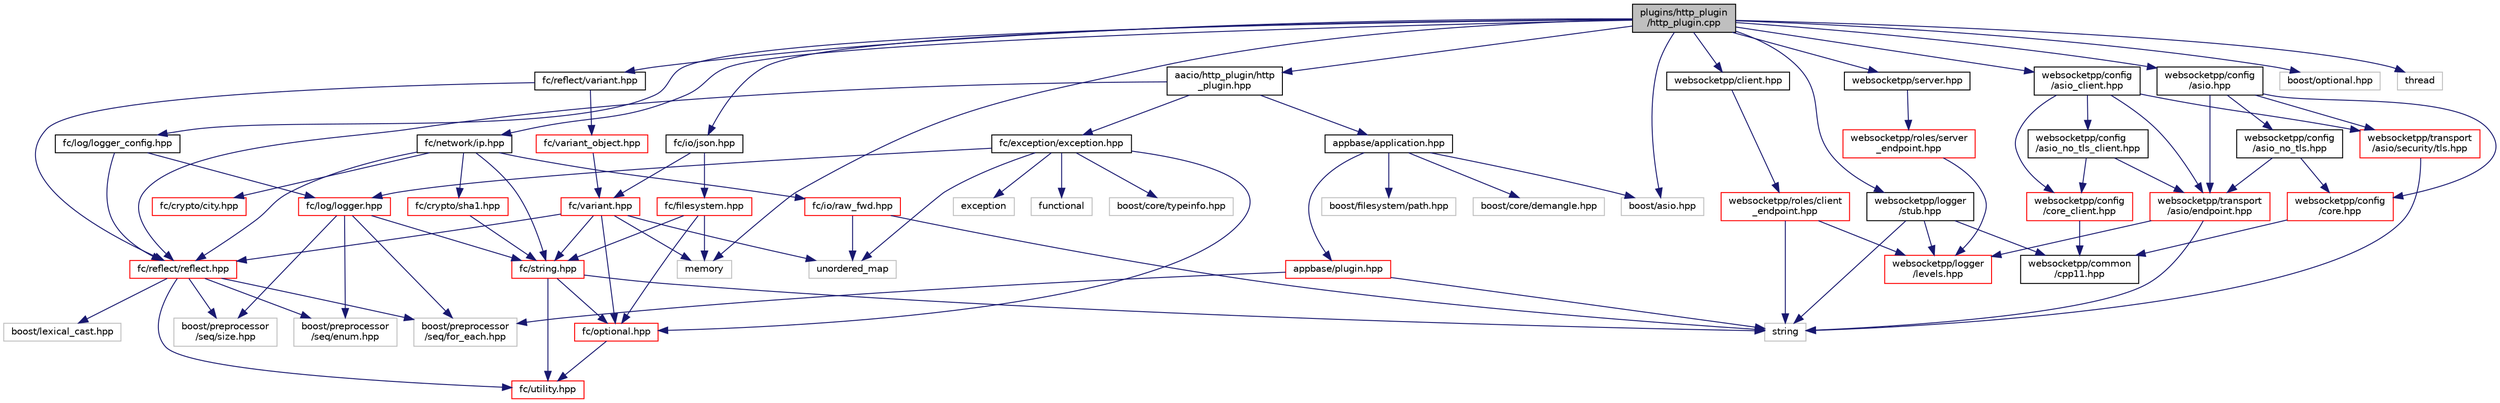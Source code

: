 digraph "plugins/http_plugin/http_plugin.cpp"
{
  edge [fontname="Helvetica",fontsize="10",labelfontname="Helvetica",labelfontsize="10"];
  node [fontname="Helvetica",fontsize="10",shape=record];
  Node0 [label="plugins/http_plugin\l/http_plugin.cpp",height=0.2,width=0.4,color="black", fillcolor="grey75", style="filled", fontcolor="black"];
  Node0 -> Node1 [color="midnightblue",fontsize="10",style="solid"];
  Node1 [label="aacio/http_plugin/http\l_plugin.hpp",height=0.2,width=0.4,color="black", fillcolor="white", style="filled",URL="$http__plugin_8hpp.html"];
  Node1 -> Node2 [color="midnightblue",fontsize="10",style="solid"];
  Node2 [label="appbase/application.hpp",height=0.2,width=0.4,color="black", fillcolor="white", style="filled",URL="$application_8hpp_source.html"];
  Node2 -> Node3 [color="midnightblue",fontsize="10",style="solid"];
  Node3 [label="appbase/plugin.hpp",height=0.2,width=0.4,color="red", fillcolor="white", style="filled",URL="$plugin_8hpp_source.html"];
  Node3 -> Node5 [color="midnightblue",fontsize="10",style="solid"];
  Node5 [label="boost/preprocessor\l/seq/for_each.hpp",height=0.2,width=0.4,color="grey75", fillcolor="white", style="filled"];
  Node3 -> Node6 [color="midnightblue",fontsize="10",style="solid"];
  Node6 [label="string",height=0.2,width=0.4,color="grey75", fillcolor="white", style="filled"];
  Node2 -> Node9 [color="midnightblue",fontsize="10",style="solid"];
  Node9 [label="boost/filesystem/path.hpp",height=0.2,width=0.4,color="grey75", fillcolor="white", style="filled"];
  Node2 -> Node10 [color="midnightblue",fontsize="10",style="solid"];
  Node10 [label="boost/core/demangle.hpp",height=0.2,width=0.4,color="grey75", fillcolor="white", style="filled"];
  Node2 -> Node11 [color="midnightblue",fontsize="10",style="solid"];
  Node11 [label="boost/asio.hpp",height=0.2,width=0.4,color="grey75", fillcolor="white", style="filled"];
  Node1 -> Node12 [color="midnightblue",fontsize="10",style="solid"];
  Node12 [label="fc/exception/exception.hpp",height=0.2,width=0.4,color="black", fillcolor="white", style="filled",URL="$exception_8hpp.html",tooltip="Defines exception&#39;s used by fc. "];
  Node12 -> Node13 [color="midnightblue",fontsize="10",style="solid"];
  Node13 [label="fc/log/logger.hpp",height=0.2,width=0.4,color="red", fillcolor="white", style="filled",URL="$logger_8hpp_source.html"];
  Node13 -> Node14 [color="midnightblue",fontsize="10",style="solid"];
  Node14 [label="fc/string.hpp",height=0.2,width=0.4,color="red", fillcolor="white", style="filled",URL="$string_8hpp_source.html"];
  Node14 -> Node15 [color="midnightblue",fontsize="10",style="solid"];
  Node15 [label="fc/utility.hpp",height=0.2,width=0.4,color="red", fillcolor="white", style="filled",URL="$utility_8hpp_source.html"];
  Node14 -> Node21 [color="midnightblue",fontsize="10",style="solid"];
  Node21 [label="fc/optional.hpp",height=0.2,width=0.4,color="red", fillcolor="white", style="filled",URL="$libraries_2fc_2include_2fc_2optional_8hpp_source.html"];
  Node21 -> Node15 [color="midnightblue",fontsize="10",style="solid"];
  Node14 -> Node6 [color="midnightblue",fontsize="10",style="solid"];
  Node13 -> Node5 [color="midnightblue",fontsize="10",style="solid"];
  Node13 -> Node27 [color="midnightblue",fontsize="10",style="solid"];
  Node27 [label="boost/preprocessor\l/seq/enum.hpp",height=0.2,width=0.4,color="grey75", fillcolor="white", style="filled"];
  Node13 -> Node28 [color="midnightblue",fontsize="10",style="solid"];
  Node28 [label="boost/preprocessor\l/seq/size.hpp",height=0.2,width=0.4,color="grey75", fillcolor="white", style="filled"];
  Node12 -> Node21 [color="midnightblue",fontsize="10",style="solid"];
  Node12 -> Node52 [color="midnightblue",fontsize="10",style="solid"];
  Node52 [label="exception",height=0.2,width=0.4,color="grey75", fillcolor="white", style="filled"];
  Node12 -> Node53 [color="midnightblue",fontsize="10",style="solid"];
  Node53 [label="functional",height=0.2,width=0.4,color="grey75", fillcolor="white", style="filled"];
  Node12 -> Node45 [color="midnightblue",fontsize="10",style="solid"];
  Node45 [label="unordered_map",height=0.2,width=0.4,color="grey75", fillcolor="white", style="filled"];
  Node12 -> Node54 [color="midnightblue",fontsize="10",style="solid"];
  Node54 [label="boost/core/typeinfo.hpp",height=0.2,width=0.4,color="grey75", fillcolor="white", style="filled"];
  Node1 -> Node25 [color="midnightblue",fontsize="10",style="solid"];
  Node25 [label="fc/reflect/reflect.hpp",height=0.2,width=0.4,color="red", fillcolor="white", style="filled",URL="$libraries_2fc_2include_2fc_2reflect_2reflect_8hpp_source.html"];
  Node25 -> Node15 [color="midnightblue",fontsize="10",style="solid"];
  Node25 -> Node26 [color="midnightblue",fontsize="10",style="solid"];
  Node26 [label="boost/lexical_cast.hpp",height=0.2,width=0.4,color="grey75", fillcolor="white", style="filled"];
  Node25 -> Node5 [color="midnightblue",fontsize="10",style="solid"];
  Node25 -> Node27 [color="midnightblue",fontsize="10",style="solid"];
  Node25 -> Node28 [color="midnightblue",fontsize="10",style="solid"];
  Node0 -> Node55 [color="midnightblue",fontsize="10",style="solid"];
  Node55 [label="fc/network/ip.hpp",height=0.2,width=0.4,color="black", fillcolor="white", style="filled",URL="$ip_8hpp_source.html"];
  Node55 -> Node14 [color="midnightblue",fontsize="10",style="solid"];
  Node55 -> Node56 [color="midnightblue",fontsize="10",style="solid"];
  Node56 [label="fc/crypto/sha1.hpp",height=0.2,width=0.4,color="red", fillcolor="white", style="filled",URL="$include_2fc_2crypto_2sha1_8hpp_source.html"];
  Node56 -> Node14 [color="midnightblue",fontsize="10",style="solid"];
  Node55 -> Node57 [color="midnightblue",fontsize="10",style="solid"];
  Node57 [label="fc/io/raw_fwd.hpp",height=0.2,width=0.4,color="red", fillcolor="white", style="filled",URL="$raw__fwd_8hpp_source.html"];
  Node57 -> Node6 [color="midnightblue",fontsize="10",style="solid"];
  Node57 -> Node45 [color="midnightblue",fontsize="10",style="solid"];
  Node55 -> Node61 [color="midnightblue",fontsize="10",style="solid"];
  Node61 [label="fc/crypto/city.hpp",height=0.2,width=0.4,color="red", fillcolor="white", style="filled",URL="$city_8hpp_source.html"];
  Node55 -> Node25 [color="midnightblue",fontsize="10",style="solid"];
  Node0 -> Node66 [color="midnightblue",fontsize="10",style="solid"];
  Node66 [label="fc/log/logger_config.hpp",height=0.2,width=0.4,color="black", fillcolor="white", style="filled",URL="$logger__config_8hpp_source.html"];
  Node66 -> Node13 [color="midnightblue",fontsize="10",style="solid"];
  Node66 -> Node25 [color="midnightblue",fontsize="10",style="solid"];
  Node0 -> Node67 [color="midnightblue",fontsize="10",style="solid"];
  Node67 [label="fc/reflect/variant.hpp",height=0.2,width=0.4,color="black", fillcolor="white", style="filled",URL="$reflect_2variant_8hpp_source.html"];
  Node67 -> Node25 [color="midnightblue",fontsize="10",style="solid"];
  Node67 -> Node41 [color="midnightblue",fontsize="10",style="solid"];
  Node41 [label="fc/variant_object.hpp",height=0.2,width=0.4,color="red", fillcolor="white", style="filled",URL="$variant__object_8hpp_source.html"];
  Node41 -> Node42 [color="midnightblue",fontsize="10",style="solid"];
  Node42 [label="fc/variant.hpp",height=0.2,width=0.4,color="red", fillcolor="white", style="filled",URL="$variant_8hpp_source.html"];
  Node42 -> Node43 [color="midnightblue",fontsize="10",style="solid"];
  Node43 [label="memory",height=0.2,width=0.4,color="grey75", fillcolor="white", style="filled"];
  Node42 -> Node45 [color="midnightblue",fontsize="10",style="solid"];
  Node42 -> Node21 [color="midnightblue",fontsize="10",style="solid"];
  Node42 -> Node14 [color="midnightblue",fontsize="10",style="solid"];
  Node42 -> Node25 [color="midnightblue",fontsize="10",style="solid"];
  Node0 -> Node68 [color="midnightblue",fontsize="10",style="solid"];
  Node68 [label="fc/io/json.hpp",height=0.2,width=0.4,color="black", fillcolor="white", style="filled",URL="$json_8hpp_source.html"];
  Node68 -> Node42 [color="midnightblue",fontsize="10",style="solid"];
  Node68 -> Node69 [color="midnightblue",fontsize="10",style="solid"];
  Node69 [label="fc/filesystem.hpp",height=0.2,width=0.4,color="red", fillcolor="white", style="filled",URL="$filesystem_8hpp_source.html"];
  Node69 -> Node43 [color="midnightblue",fontsize="10",style="solid"];
  Node69 -> Node14 [color="midnightblue",fontsize="10",style="solid"];
  Node69 -> Node21 [color="midnightblue",fontsize="10",style="solid"];
  Node0 -> Node11 [color="midnightblue",fontsize="10",style="solid"];
  Node0 -> Node70 [color="midnightblue",fontsize="10",style="solid"];
  Node70 [label="boost/optional.hpp",height=0.2,width=0.4,color="grey75", fillcolor="white", style="filled"];
  Node0 -> Node71 [color="midnightblue",fontsize="10",style="solid"];
  Node71 [label="websocketpp/config\l/asio_client.hpp",height=0.2,width=0.4,color="black", fillcolor="white", style="filled",URL="$asio__client_8hpp_source.html"];
  Node71 -> Node72 [color="midnightblue",fontsize="10",style="solid"];
  Node72 [label="websocketpp/config\l/core_client.hpp",height=0.2,width=0.4,color="red", fillcolor="white", style="filled",URL="$core__client_8hpp_source.html"];
  Node72 -> Node74 [color="midnightblue",fontsize="10",style="solid"];
  Node74 [label="websocketpp/common\l/cpp11.hpp",height=0.2,width=0.4,color="black", fillcolor="white", style="filled",URL="$cpp11_8hpp_source.html"];
  Node71 -> Node134 [color="midnightblue",fontsize="10",style="solid"];
  Node134 [label="websocketpp/transport\l/asio/endpoint.hpp",height=0.2,width=0.4,color="red", fillcolor="white", style="filled",URL="$transport_2asio_2endpoint_8hpp_source.html"];
  Node134 -> Node103 [color="midnightblue",fontsize="10",style="solid"];
  Node103 [label="websocketpp/logger\l/levels.hpp",height=0.2,width=0.4,color="red", fillcolor="white", style="filled",URL="$levels_8hpp_source.html"];
  Node134 -> Node6 [color="midnightblue",fontsize="10",style="solid"];
  Node71 -> Node145 [color="midnightblue",fontsize="10",style="solid"];
  Node145 [label="websocketpp/transport\l/asio/security/tls.hpp",height=0.2,width=0.4,color="red", fillcolor="white", style="filled",URL="$tls_8hpp_source.html"];
  Node145 -> Node6 [color="midnightblue",fontsize="10",style="solid"];
  Node71 -> Node148 [color="midnightblue",fontsize="10",style="solid"];
  Node148 [label="websocketpp/config\l/asio_no_tls_client.hpp",height=0.2,width=0.4,color="black", fillcolor="white", style="filled",URL="$asio__no__tls__client_8hpp_source.html"];
  Node148 -> Node72 [color="midnightblue",fontsize="10",style="solid"];
  Node148 -> Node134 [color="midnightblue",fontsize="10",style="solid"];
  Node0 -> Node149 [color="midnightblue",fontsize="10",style="solid"];
  Node149 [label="websocketpp/config\l/asio.hpp",height=0.2,width=0.4,color="black", fillcolor="white", style="filled",URL="$config_2asio_8hpp_source.html"];
  Node149 -> Node150 [color="midnightblue",fontsize="10",style="solid"];
  Node150 [label="websocketpp/config\l/core.hpp",height=0.2,width=0.4,color="red", fillcolor="white", style="filled",URL="$libraries_2fc_2vendor_2websocketpp_2websocketpp_2config_2core_8hpp_source.html"];
  Node150 -> Node74 [color="midnightblue",fontsize="10",style="solid"];
  Node149 -> Node134 [color="midnightblue",fontsize="10",style="solid"];
  Node149 -> Node145 [color="midnightblue",fontsize="10",style="solid"];
  Node149 -> Node152 [color="midnightblue",fontsize="10",style="solid"];
  Node152 [label="websocketpp/config\l/asio_no_tls.hpp",height=0.2,width=0.4,color="black", fillcolor="white", style="filled",URL="$asio__no__tls_8hpp_source.html"];
  Node152 -> Node150 [color="midnightblue",fontsize="10",style="solid"];
  Node152 -> Node134 [color="midnightblue",fontsize="10",style="solid"];
  Node0 -> Node153 [color="midnightblue",fontsize="10",style="solid"];
  Node153 [label="websocketpp/server.hpp",height=0.2,width=0.4,color="black", fillcolor="white", style="filled",URL="$server_8hpp_source.html"];
  Node153 -> Node154 [color="midnightblue",fontsize="10",style="solid"];
  Node154 [label="websocketpp/roles/server\l_endpoint.hpp",height=0.2,width=0.4,color="red", fillcolor="white", style="filled",URL="$server__endpoint_8hpp_source.html"];
  Node154 -> Node103 [color="midnightblue",fontsize="10",style="solid"];
  Node0 -> Node174 [color="midnightblue",fontsize="10",style="solid"];
  Node174 [label="websocketpp/client.hpp",height=0.2,width=0.4,color="black", fillcolor="white", style="filled",URL="$client_8hpp_source.html"];
  Node174 -> Node175 [color="midnightblue",fontsize="10",style="solid"];
  Node175 [label="websocketpp/roles/client\l_endpoint.hpp",height=0.2,width=0.4,color="red", fillcolor="white", style="filled",URL="$client__endpoint_8hpp_source.html"];
  Node175 -> Node103 [color="midnightblue",fontsize="10",style="solid"];
  Node175 -> Node6 [color="midnightblue",fontsize="10",style="solid"];
  Node0 -> Node176 [color="midnightblue",fontsize="10",style="solid"];
  Node176 [label="websocketpp/logger\l/stub.hpp",height=0.2,width=0.4,color="black", fillcolor="white", style="filled",URL="$stub_8hpp_source.html"];
  Node176 -> Node103 [color="midnightblue",fontsize="10",style="solid"];
  Node176 -> Node74 [color="midnightblue",fontsize="10",style="solid"];
  Node176 -> Node6 [color="midnightblue",fontsize="10",style="solid"];
  Node0 -> Node177 [color="midnightblue",fontsize="10",style="solid"];
  Node177 [label="thread",height=0.2,width=0.4,color="grey75", fillcolor="white", style="filled"];
  Node0 -> Node43 [color="midnightblue",fontsize="10",style="solid"];
}
